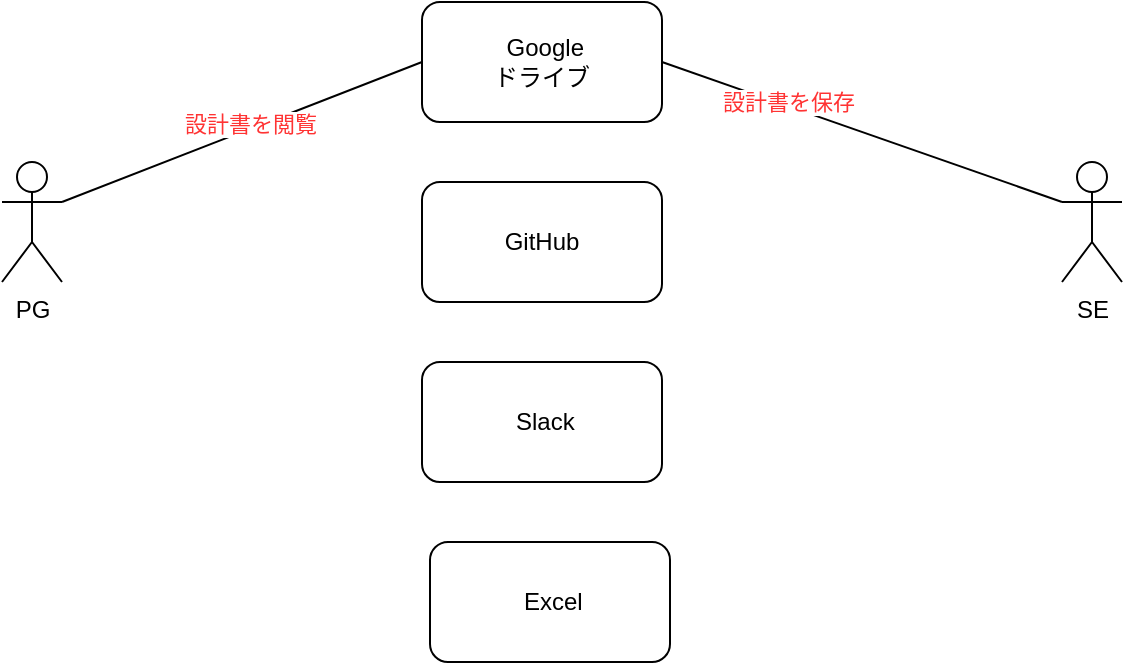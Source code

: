 <mxfile version="26.0.16">
  <diagram name="コンテキスト図" id="rFN-5HjEhzb46xu6UgMb">
    <mxGraphModel dx="1147" dy="628" grid="1" gridSize="10" guides="1" tooltips="1" connect="1" arrows="1" fold="1" page="1" pageScale="1" pageWidth="827" pageHeight="1169" math="0" shadow="0">
      <root>
        <mxCell id="0" />
        <mxCell id="1" parent="0" />
        <mxCell id="uC_96bKwkaNc-IGRIJvm-1" value="PG" style="shape=umlActor;verticalLabelPosition=bottom;verticalAlign=top;html=1;outlineConnect=0;" vertex="1" parent="1">
          <mxGeometry x="140" y="240" width="30" height="60" as="geometry" />
        </mxCell>
        <mxCell id="uC_96bKwkaNc-IGRIJvm-2" value="SE" style="shape=umlActor;verticalLabelPosition=bottom;verticalAlign=top;html=1;outlineConnect=0;" vertex="1" parent="1">
          <mxGeometry x="670" y="240" width="30" height="60" as="geometry" />
        </mxCell>
        <mxCell id="uC_96bKwkaNc-IGRIJvm-5" value="GitHub" style="rounded=1;whiteSpace=wrap;html=1;" vertex="1" parent="1">
          <mxGeometry x="350" y="250" width="120" height="60" as="geometry" />
        </mxCell>
        <mxCell id="uC_96bKwkaNc-IGRIJvm-6" value="&amp;nbsp;Google&lt;div&gt;ドライブ&lt;/div&gt;" style="rounded=1;whiteSpace=wrap;html=1;" vertex="1" parent="1">
          <mxGeometry x="350" y="160" width="120" height="60" as="geometry" />
        </mxCell>
        <mxCell id="uC_96bKwkaNc-IGRIJvm-7" value="&amp;nbsp;Slack" style="rounded=1;whiteSpace=wrap;html=1;" vertex="1" parent="1">
          <mxGeometry x="350" y="340" width="120" height="60" as="geometry" />
        </mxCell>
        <mxCell id="uC_96bKwkaNc-IGRIJvm-8" value="&amp;nbsp;Excel" style="rounded=1;whiteSpace=wrap;html=1;" vertex="1" parent="1">
          <mxGeometry x="354" y="430" width="120" height="60" as="geometry" />
        </mxCell>
        <mxCell id="uC_96bKwkaNc-IGRIJvm-9" value="" style="endArrow=none;html=1;rounded=0;entryX=0;entryY=0.5;entryDx=0;entryDy=0;exitX=1;exitY=0.333;exitDx=0;exitDy=0;exitPerimeter=0;" edge="1" parent="1" source="uC_96bKwkaNc-IGRIJvm-1" target="uC_96bKwkaNc-IGRIJvm-6">
          <mxGeometry width="50" height="50" relative="1" as="geometry">
            <mxPoint x="390" y="430" as="sourcePoint" />
            <mxPoint x="440" y="380" as="targetPoint" />
          </mxGeometry>
        </mxCell>
        <mxCell id="uC_96bKwkaNc-IGRIJvm-12" value="&lt;font style=&quot;color: rgb(255, 51, 51);&quot;&gt;設計書を閲覧&lt;/font&gt;" style="edgeLabel;html=1;align=center;verticalAlign=middle;resizable=0;points=[];" vertex="1" connectable="0" parent="uC_96bKwkaNc-IGRIJvm-9">
          <mxGeometry x="0.049" y="3" relative="1" as="geometry">
            <mxPoint as="offset" />
          </mxGeometry>
        </mxCell>
        <mxCell id="uC_96bKwkaNc-IGRIJvm-10" value="" style="endArrow=none;html=1;rounded=0;entryX=1;entryY=0.5;entryDx=0;entryDy=0;exitX=0;exitY=0.333;exitDx=0;exitDy=0;exitPerimeter=0;" edge="1" parent="1" source="uC_96bKwkaNc-IGRIJvm-2" target="uC_96bKwkaNc-IGRIJvm-6">
          <mxGeometry width="50" height="50" relative="1" as="geometry">
            <mxPoint x="180" y="270" as="sourcePoint" />
            <mxPoint x="360" y="200" as="targetPoint" />
          </mxGeometry>
        </mxCell>
        <mxCell id="uC_96bKwkaNc-IGRIJvm-11" value="&lt;font style=&quot;color: rgb(255, 51, 51);&quot;&gt;設計書を保存&lt;/font&gt;" style="edgeLabel;html=1;align=center;verticalAlign=middle;resizable=0;points=[];" vertex="1" connectable="0" parent="uC_96bKwkaNc-IGRIJvm-10">
          <mxGeometry x="0.376" y="-2" relative="1" as="geometry">
            <mxPoint as="offset" />
          </mxGeometry>
        </mxCell>
      </root>
    </mxGraphModel>
  </diagram>
</mxfile>
